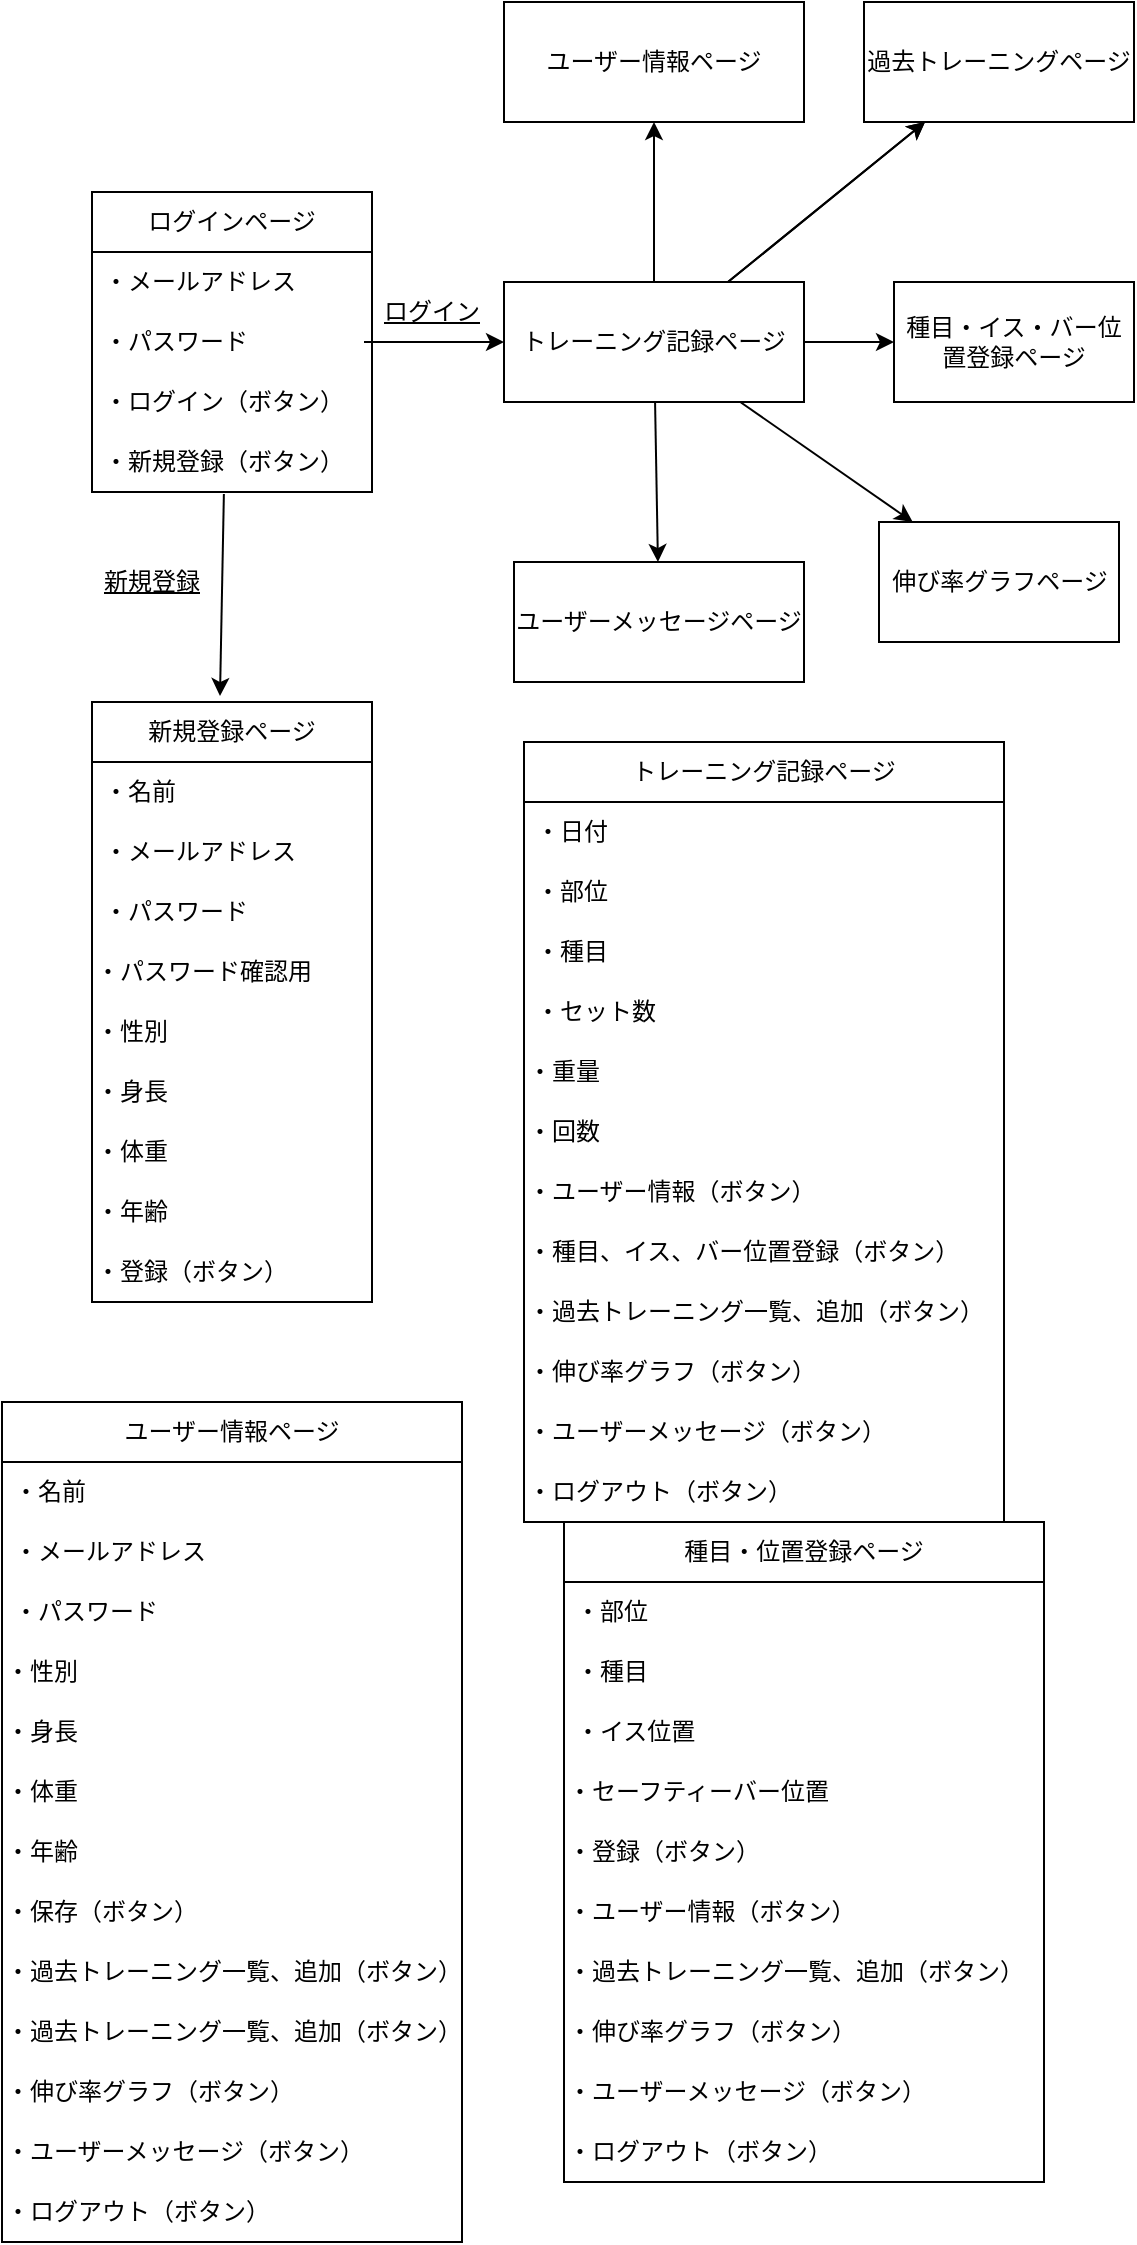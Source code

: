 <mxfile>
    <diagram id="7BoPNR5ke72Mvs2DX-Xy" name="ページ1">
        <mxGraphModel dx="616" dy="515" grid="1" gridSize="10" guides="1" tooltips="1" connect="1" arrows="1" fold="1" page="1" pageScale="1" pageWidth="827" pageHeight="1169" math="0" shadow="0">
            <root>
                <mxCell id="0"/>
                <mxCell id="1" parent="0"/>
                <mxCell id="5" value="" style="edgeStyle=none;html=1;" parent="1" target="4" edge="1">
                    <mxGeometry relative="1" as="geometry">
                        <mxPoint x="410" y="280" as="sourcePoint"/>
                    </mxGeometry>
                </mxCell>
                <mxCell id="7" value="" style="edgeStyle=none;html=1;exitX=0.471;exitY=1.033;exitDx=0;exitDy=0;exitPerimeter=0;entryX=0.45;entryY=-0.05;entryDx=0;entryDy=0;entryPerimeter=0;" parent="1" source="27" edge="1">
                    <mxGeometry relative="1" as="geometry">
                        <mxPoint x="350" y="360" as="sourcePoint"/>
                        <mxPoint x="338" y="457" as="targetPoint"/>
                        <Array as="points"/>
                    </mxGeometry>
                </mxCell>
                <mxCell id="9" value="" style="edgeStyle=none;html=1;" parent="1" source="4" target="8" edge="1">
                    <mxGeometry relative="1" as="geometry"/>
                </mxCell>
                <mxCell id="11" value="" style="edgeStyle=none;html=1;" parent="1" source="4" target="10" edge="1">
                    <mxGeometry relative="1" as="geometry"/>
                </mxCell>
                <mxCell id="15" value="" style="edgeStyle=none;html=1;" parent="1" source="4" target="14" edge="1">
                    <mxGeometry relative="1" as="geometry"/>
                </mxCell>
                <mxCell id="16" value="" style="edgeStyle=none;html=1;" parent="1" source="4" target="14" edge="1">
                    <mxGeometry relative="1" as="geometry"/>
                </mxCell>
                <mxCell id="19" value="" style="edgeStyle=none;html=1;" parent="1" source="4" target="18" edge="1">
                    <mxGeometry relative="1" as="geometry"/>
                </mxCell>
                <mxCell id="22" value="" style="edgeStyle=none;html=1;" parent="1" source="4" target="21" edge="1">
                    <mxGeometry relative="1" as="geometry"/>
                </mxCell>
                <mxCell id="4" value="トレーニング記録ページ" style="whiteSpace=wrap;html=1;" parent="1" vertex="1">
                    <mxGeometry x="480" y="250" width="150" height="60" as="geometry"/>
                </mxCell>
                <mxCell id="8" value="ユーザー情報ページ" style="whiteSpace=wrap;html=1;" parent="1" vertex="1">
                    <mxGeometry x="480" y="110" width="150" height="60" as="geometry"/>
                </mxCell>
                <mxCell id="10" value="種目・イス・バー位置登録ページ" style="whiteSpace=wrap;html=1;" parent="1" vertex="1">
                    <mxGeometry x="675" y="250" width="120" height="60" as="geometry"/>
                </mxCell>
                <mxCell id="14" value="過去トレーニングページ" style="whiteSpace=wrap;html=1;" parent="1" vertex="1">
                    <mxGeometry x="660" y="110" width="135" height="60" as="geometry"/>
                </mxCell>
                <mxCell id="18" value="伸び率グラフページ" style="whiteSpace=wrap;html=1;" parent="1" vertex="1">
                    <mxGeometry x="667.5" y="370" width="120" height="60" as="geometry"/>
                </mxCell>
                <mxCell id="21" value="ユーザーメッセージページ" style="whiteSpace=wrap;html=1;" parent="1" vertex="1">
                    <mxGeometry x="485" y="390" width="145" height="60" as="geometry"/>
                </mxCell>
                <mxCell id="23" value="ログインページ" style="swimlane;fontStyle=0;childLayout=stackLayout;horizontal=1;startSize=30;horizontalStack=0;resizeParent=1;resizeParentMax=0;resizeLast=0;collapsible=1;marginBottom=0;whiteSpace=wrap;html=1;swimlaneLine=1;" parent="1" vertex="1">
                    <mxGeometry x="274" y="205" width="140" height="150" as="geometry">
                        <mxRectangle x="290" y="100" width="120" height="30" as="alternateBounds"/>
                    </mxGeometry>
                </mxCell>
                <mxCell id="24" value="・メールアドレス" style="text;strokeColor=none;fillColor=none;align=left;verticalAlign=middle;spacingLeft=4;spacingRight=4;overflow=hidden;points=[[0,0.5],[1,0.5]];portConstraint=eastwest;rotatable=0;whiteSpace=wrap;html=1;" parent="23" vertex="1">
                    <mxGeometry y="30" width="140" height="30" as="geometry"/>
                </mxCell>
                <mxCell id="25" value="・パスワード" style="text;strokeColor=none;fillColor=none;align=left;verticalAlign=middle;spacingLeft=4;spacingRight=4;overflow=hidden;points=[[0,0.5],[1,0.5]];portConstraint=eastwest;rotatable=0;whiteSpace=wrap;html=1;" parent="23" vertex="1">
                    <mxGeometry y="60" width="140" height="30" as="geometry"/>
                </mxCell>
                <mxCell id="26" value="・ログイン（ボタン）" style="text;strokeColor=none;fillColor=none;align=left;verticalAlign=middle;spacingLeft=4;spacingRight=4;overflow=hidden;points=[[0,0.5],[1,0.5]];portConstraint=eastwest;rotatable=0;whiteSpace=wrap;html=1;" parent="23" vertex="1">
                    <mxGeometry y="90" width="140" height="30" as="geometry"/>
                </mxCell>
                <mxCell id="27" value="・新規登録（ボタン）" style="text;strokeColor=none;fillColor=none;align=left;verticalAlign=middle;spacingLeft=4;spacingRight=4;overflow=hidden;points=[[0,0.5],[1,0.5]];portConstraint=eastwest;rotatable=0;whiteSpace=wrap;html=1;" parent="23" vertex="1">
                    <mxGeometry y="120" width="140" height="30" as="geometry"/>
                </mxCell>
                <mxCell id="29" value="新規登録" style="text;strokeColor=none;fillColor=none;align=left;verticalAlign=middle;spacingLeft=4;spacingRight=4;overflow=hidden;points=[[0,0.5],[1,0.5]];portConstraint=eastwest;rotatable=0;whiteSpace=wrap;html=1;fontStyle=4;fontSize=12;" vertex="1" parent="1">
                    <mxGeometry x="274" y="385" width="80" height="30" as="geometry"/>
                </mxCell>
                <mxCell id="30" value="新規登録ページ" style="swimlane;fontStyle=0;childLayout=stackLayout;horizontal=1;startSize=30;horizontalStack=0;resizeParent=1;resizeParentMax=0;resizeLast=0;collapsible=1;marginBottom=0;whiteSpace=wrap;html=1;fontSize=12;fillColor=#FFFFFF;" vertex="1" parent="1">
                    <mxGeometry x="274" y="460" width="140" height="300" as="geometry"/>
                </mxCell>
                <mxCell id="31" value="・名前" style="text;strokeColor=none;fillColor=none;align=left;verticalAlign=middle;spacingLeft=4;spacingRight=4;overflow=hidden;points=[[0,0.5],[1,0.5]];portConstraint=eastwest;rotatable=0;whiteSpace=wrap;html=1;fontSize=12;" vertex="1" parent="30">
                    <mxGeometry y="30" width="140" height="30" as="geometry"/>
                </mxCell>
                <mxCell id="32" value="・メールアドレス" style="text;strokeColor=none;fillColor=none;align=left;verticalAlign=middle;spacingLeft=4;spacingRight=4;overflow=hidden;points=[[0,0.5],[1,0.5]];portConstraint=eastwest;rotatable=0;whiteSpace=wrap;html=1;fontSize=12;" vertex="1" parent="30">
                    <mxGeometry y="60" width="140" height="30" as="geometry"/>
                </mxCell>
                <mxCell id="33" value="・パスワード" style="text;strokeColor=none;fillColor=none;align=left;verticalAlign=middle;spacingLeft=4;spacingRight=4;overflow=hidden;points=[[0,0.5],[1,0.5]];portConstraint=eastwest;rotatable=0;whiteSpace=wrap;html=1;fontSize=12;" vertex="1" parent="30">
                    <mxGeometry y="90" width="140" height="30" as="geometry"/>
                </mxCell>
                <mxCell id="35" value="・パスワード確認用" style="text;strokeColor=none;align=left;fillColor=none;html=1;verticalAlign=middle;whiteSpace=wrap;rounded=0;fontSize=12;" vertex="1" parent="30">
                    <mxGeometry y="120" width="140" height="30" as="geometry"/>
                </mxCell>
                <mxCell id="36" value="・性別" style="text;strokeColor=none;align=left;fillColor=none;html=1;verticalAlign=middle;whiteSpace=wrap;rounded=0;fontSize=12;" vertex="1" parent="30">
                    <mxGeometry y="150" width="140" height="30" as="geometry"/>
                </mxCell>
                <mxCell id="38" value="・身長" style="text;strokeColor=none;align=left;fillColor=none;html=1;verticalAlign=middle;whiteSpace=wrap;rounded=0;fontSize=12;" vertex="1" parent="30">
                    <mxGeometry y="180" width="140" height="30" as="geometry"/>
                </mxCell>
                <mxCell id="39" value="・体重" style="text;strokeColor=none;align=left;fillColor=none;html=1;verticalAlign=middle;whiteSpace=wrap;rounded=0;fontSize=12;" vertex="1" parent="30">
                    <mxGeometry y="210" width="140" height="30" as="geometry"/>
                </mxCell>
                <mxCell id="37" value="・年齢" style="text;strokeColor=none;align=left;fillColor=none;html=1;verticalAlign=middle;whiteSpace=wrap;rounded=0;fontSize=12;" vertex="1" parent="30">
                    <mxGeometry y="240" width="140" height="30" as="geometry"/>
                </mxCell>
                <mxCell id="40" value="・登録（ボタン）" style="text;strokeColor=none;align=left;fillColor=none;html=1;verticalAlign=middle;whiteSpace=wrap;rounded=0;fontSize=12;" vertex="1" parent="30">
                    <mxGeometry y="270" width="140" height="30" as="geometry"/>
                </mxCell>
                <mxCell id="41" value="ログイン" style="text;strokeColor=none;fillColor=none;align=left;verticalAlign=middle;spacingLeft=4;spacingRight=4;overflow=hidden;points=[[0,0.5],[1,0.5]];portConstraint=eastwest;rotatable=0;whiteSpace=wrap;html=1;fontStyle=4;fontSize=12;" vertex="1" parent="1">
                    <mxGeometry x="414" y="250" width="80" height="30" as="geometry"/>
                </mxCell>
                <mxCell id="42" value="トレーニング記録ページ" style="swimlane;fontStyle=0;childLayout=stackLayout;horizontal=1;startSize=30;horizontalStack=0;resizeParent=1;resizeParentMax=0;resizeLast=0;collapsible=1;marginBottom=0;whiteSpace=wrap;html=1;fontSize=12;" vertex="1" parent="1">
                    <mxGeometry x="490" y="480" width="240" height="390" as="geometry"/>
                </mxCell>
                <mxCell id="84" value="・日付" style="text;strokeColor=none;fillColor=none;align=left;verticalAlign=middle;spacingLeft=4;spacingRight=4;overflow=hidden;points=[[0,0.5],[1,0.5]];portConstraint=eastwest;rotatable=0;whiteSpace=wrap;html=1;fontSize=12;" vertex="1" parent="42">
                    <mxGeometry y="30" width="240" height="30" as="geometry"/>
                </mxCell>
                <mxCell id="43" value="・部位" style="text;strokeColor=none;fillColor=none;align=left;verticalAlign=middle;spacingLeft=4;spacingRight=4;overflow=hidden;points=[[0,0.5],[1,0.5]];portConstraint=eastwest;rotatable=0;whiteSpace=wrap;html=1;fontSize=12;" vertex="1" parent="42">
                    <mxGeometry y="60" width="240" height="30" as="geometry"/>
                </mxCell>
                <mxCell id="44" value="・種目" style="text;strokeColor=none;fillColor=none;align=left;verticalAlign=middle;spacingLeft=4;spacingRight=4;overflow=hidden;points=[[0,0.5],[1,0.5]];portConstraint=eastwest;rotatable=0;whiteSpace=wrap;html=1;fontSize=12;" vertex="1" parent="42">
                    <mxGeometry y="90" width="240" height="30" as="geometry"/>
                </mxCell>
                <mxCell id="45" value="・セット数" style="text;strokeColor=none;fillColor=none;align=left;verticalAlign=middle;spacingLeft=4;spacingRight=4;overflow=hidden;points=[[0,0.5],[1,0.5]];portConstraint=eastwest;rotatable=0;whiteSpace=wrap;html=1;fontSize=12;" vertex="1" parent="42">
                    <mxGeometry y="120" width="240" height="30" as="geometry"/>
                </mxCell>
                <mxCell id="46" value="・重量" style="text;strokeColor=none;align=left;fillColor=none;html=1;verticalAlign=middle;whiteSpace=wrap;rounded=0;fontSize=12;" vertex="1" parent="42">
                    <mxGeometry y="150" width="240" height="30" as="geometry"/>
                </mxCell>
                <mxCell id="47" value="・回数" style="text;strokeColor=none;align=left;fillColor=none;html=1;verticalAlign=middle;whiteSpace=wrap;rounded=0;fontSize=12;" vertex="1" parent="42">
                    <mxGeometry y="180" width="240" height="30" as="geometry"/>
                </mxCell>
                <mxCell id="48" value="&lt;br&gt;・ユーザー情報（ボタン）&lt;br&gt;&lt;span style=&quot;color: rgba(0, 0, 0, 0); font-family: monospace; font-size: 0px;&quot;&gt;%3CmxGraphModel%3E%3Croot%3E%3CmxCell%20id%3D%220%22%2F%3E%3CmxCell%20id%3D%221%22%20parent%3D%220%22%2F%3E%3CmxCell%20id%3D%222%22%20value%3D%22%E6%96%B0%E8%A6%8F%E7%99%BB%E9%8C%B2%E3%83%9A%E3%83%BC%E3%82%B8%22%20style%3D%22swimlane%3BfontStyle%3D0%3BchildLayout%3DstackLayout%3Bhorizontal%3D1%3BstartSize%3D30%3BhorizontalStack%3D0%3BresizeParent%3D1%3BresizeParentMax%3D0%3BresizeLast%3D0%3Bcollapsible%3D1%3BmarginBottom%3D0%3BwhiteSpace%3Dwrap%3Bhtml%3D1%3BfontSize%3D12%3B%22%20vertex%3D%221%22%20parent%3D%221%22%3E%3CmxGeometry%20x%3D%22274%22%20y%3D%22460%22%20width%3D%22140%22%20height%3D%22300%22%20as%3D%22geometry%22%2F%3E%3C%2FmxCell%3E%3CmxCell%20id%3D%223%22%20value%3D%22%E3%83%BB%E5%90%8D%E5%89%8D%22%20style%3D%22text%3BstrokeColor%3Dnone%3BfillColor%3Dnone%3Balign%3Dleft%3BverticalAlign%3Dmiddle%3BspacingLeft%3D4%3BspacingRight%3D4%3Boverflow%3Dhidden%3Bpoints%3D%5B%5B0%2C0.5%5D%2C%5B1%2C0.5%5D%5D%3BportConstraint%3Deastwest%3Brotatable%3D0%3BwhiteSpace%3Dwrap%3Bhtml%3D1%3BfontSize%3D12%3B%22%20vertex%3D%221%22%20parent%3D%222%22%3E%3CmxGeometry%20y%3D%2230%22%20width%3D%22140%22%20height%3D%2230%22%20as%3D%22geometry%22%2F%3E%3C%2FmxCell%3E%3CmxCell%20id%3D%224%22%20value%3D%22%E3%83%BB%E3%83%A1%E3%83%BC%E3%83%AB%E3%82%A2%E3%83%89%E3%83%AC%E3%82%B9%22%20style%3D%22text%3BstrokeColor%3Dnone%3BfillColor%3Dnone%3Balign%3Dleft%3BverticalAlign%3Dmiddle%3BspacingLeft%3D4%3BspacingRight%3D4%3Boverflow%3Dhidden%3Bpoints%3D%5B%5B0%2C0.5%5D%2C%5B1%2C0.5%5D%5D%3BportConstraint%3Deastwest%3Brotatable%3D0%3BwhiteSpace%3Dwrap%3Bhtml%3D1%3BfontSize%3D12%3B%22%20vertex%3D%221%22%20parent%3D%222%22%3E%3CmxGeometry%20y%3D%2260%22%20width%3D%22140%22%20height%3D%2230%22%20as%3D%22geometry%22%2F%3E%3C%2FmxCell%3E%3CmxCell%20id%3D%225%22%20value%3D%22%E3%83%BB%E3%83%91%E3%82%B9%E3%83%AF%E3%83%BC%E3%83%89%22%20style%3D%22text%3BstrokeColor%3Dnone%3BfillColor%3Dnone%3Balign%3Dleft%3BverticalAlign%3Dmiddle%3BspacingLeft%3D4%3BspacingRight%3D4%3Boverflow%3Dhidden%3Bpoints%3D%5B%5B0%2C0.5%5D%2C%5B1%2C0.5%5D%5D%3BportConstraint%3Deastwest%3Brotatable%3D0%3BwhiteSpace%3Dwrap%3Bhtml%3D1%3BfontSize%3D12%3B%22%20vertex%3D%221%22%20parent%3D%222%22%3E%3CmxGeometry%20y%3D%2290%22%20width%3D%22140%22%20height%3D%2230%22%20as%3D%22geometry%22%2F%3E%3C%2FmxCell%3E%3CmxCell%20id%3D%226%22%20value%3D%22%E3%83%BB%E3%83%91%E3%82%B9%E3%83%AF%E3%83%BC%E3%83%89%E7%A2%BA%E8%AA%8D%E7%94%A8%22%20style%3D%22text%3BstrokeColor%3Dnone%3Balign%3Dleft%3BfillColor%3Dnone%3Bhtml%3D1%3BverticalAlign%3Dmiddle%3BwhiteSpace%3Dwrap%3Brounded%3D0%3BfontSize%3D12%3B%22%20vertex%3D%221%22%20parent%3D%222%22%3E%3CmxGeometry%20y%3D%22120%22%20width%3D%22140%22%20height%3D%2230%22%20as%3D%22geometry%22%2F%3E%3C%2FmxCell%3E%3CmxCell%20id%3D%227%22%20value%3D%22%E3%83%BB%E6%80%A7%E5%88%A5%22%20style%3D%22text%3BstrokeColor%3Dnone%3Balign%3Dleft%3BfillColor%3Dnone%3Bhtml%3D1%3BverticalAlign%3Dmiddle%3BwhiteSpace%3Dwrap%3Brounded%3D0%3BfontSize%3D12%3B%22%20vertex%3D%221%22%20parent%3D%222%22%3E%3CmxGeometry%20y%3D%22150%22%20width%3D%22140%22%20height%3D%2230%22%20as%3D%22geometry%22%2F%3E%3C%2FmxCell%3E%3CmxCell%20id%3D%228%22%20value%3D%22%E3%83%BB%E8%BA%AB%E9%95%B7%22%20style%3D%22text%3BstrokeColor%3Dnone%3Balign%3Dleft%3BfillColor%3Dnone%3Bhtml%3D1%3BverticalAlign%3Dmiddle%3BwhiteSpace%3Dwrap%3Brounded%3D0%3BfontSize%3D12%3B%22%20vertex%3D%221%22%20parent%3D%222%22%3E%3CmxGeometry%20y%3D%22180%22%20width%3D%22140%22%20height%3D%2230%22%20as%3D%22geometry%22%2F%3E%3C%2FmxCell%3E%3CmxCell%20id%3D%229%22%20value%3D%22%E3%83%BB%E4%BD%93%E9%87%8D%22%20style%3D%22text%3BstrokeColor%3Dnone%3Balign%3Dleft%3BfillColor%3Dnone%3Bhtml%3D1%3BverticalAlign%3Dmiddle%3BwhiteSpace%3Dwrap%3Brounded%3D0%3BfontSize%3D12%3B%22%20vertex%3D%221%22%20parent%3D%222%22%3E%3CmxGeometry%20y%3D%22210%22%20width%3D%22140%22%20height%3D%2230%22%20as%3D%22geometry%22%2F%3E%3C%2FmxCell%3E%3CmxCell%20id%3D%2210%22%20value%3D%22%E3%83%BB%E5%B9%B4%E9%BD%A2%22%20style%3D%22text%3BstrokeColor%3Dnone%3Balign%3Dleft%3BfillColor%3Dnone%3Bhtml%3D1%3BverticalAlign%3Dmiddle%3BwhiteSpace%3Dwrap%3Brounded%3D0%3BfontSize%3D12%3B%22%20vertex%3D%221%22%20parent%3D%222%22%3E%3CmxGeometry%20y%3D%22240%22%20width%3D%22140%22%20height%3D%2230%22%20as%3D%22geometry%22%2F%3E%3C%2FmxCell%3E%3CmxCell%20id%3D%2211%22%20value%3D%22%E3%83%BB%E7%99%BB%E9%8C%B2%EF%BC%88%E3%83%9C%E3%82%BF%E3%83%B3%EF%BC%89%22%20style%3D%22text%3BstrokeColor%3Dnone%3Balign%3Dleft%3BfillColor%3Dnone%3Bhtml%3D1%3BverticalAlign%3Dmiddle%3BwhiteSpace%3Dwrap%3Brounded%3D0%3BfontSize%3D12%3B%22%20vertex%3D%221%22%20parent%3D%222%22%3E%3CmxGeometry%20y%3D%22270%22%20width%3D%22140%22%20height%3D%2230%22%20as%3D%22geometry%22%2F%3E%3C%2FmxCell%3E%3C%2Froot%3E%3C%2FmxGraphModel%3E&lt;/span&gt;" style="text;strokeColor=none;align=left;fillColor=none;html=1;verticalAlign=middle;whiteSpace=wrap;rounded=0;fontSize=12;" vertex="1" parent="42">
                    <mxGeometry y="210" width="240" height="30" as="geometry"/>
                </mxCell>
                <mxCell id="49" value="・種目、イス、バー位置登録（ボタン）" style="text;strokeColor=none;align=left;fillColor=none;html=1;verticalAlign=middle;whiteSpace=wrap;rounded=0;fontSize=12;" vertex="1" parent="42">
                    <mxGeometry y="240" width="240" height="30" as="geometry"/>
                </mxCell>
                <mxCell id="50" value="・過去トレーニング一覧、追加（ボタン）" style="text;strokeColor=none;align=left;fillColor=none;html=1;verticalAlign=middle;whiteSpace=wrap;rounded=0;fontSize=12;" vertex="1" parent="42">
                    <mxGeometry y="270" width="240" height="30" as="geometry"/>
                </mxCell>
                <mxCell id="51" value="・伸び率グラフ（ボタン）" style="text;strokeColor=none;align=left;fillColor=none;html=1;verticalAlign=middle;whiteSpace=wrap;rounded=0;fontSize=12;" vertex="1" parent="42">
                    <mxGeometry y="300" width="240" height="30" as="geometry"/>
                </mxCell>
                <mxCell id="53" value="・ユーザーメッセージ（ボタン）" style="text;strokeColor=none;align=left;fillColor=none;html=1;verticalAlign=middle;whiteSpace=wrap;rounded=0;fontSize=12;" vertex="1" parent="42">
                    <mxGeometry y="330" width="240" height="30" as="geometry"/>
                </mxCell>
                <mxCell id="52" value="・ログアウト（ボタン）" style="text;strokeColor=none;align=left;fillColor=none;html=1;verticalAlign=middle;whiteSpace=wrap;rounded=0;fontSize=12;" vertex="1" parent="42">
                    <mxGeometry y="360" width="240" height="30" as="geometry"/>
                </mxCell>
                <mxCell id="55" value="ユーザー情報ページ" style="swimlane;fontStyle=0;childLayout=stackLayout;horizontal=1;startSize=30;horizontalStack=0;resizeParent=1;resizeParentMax=0;resizeLast=0;collapsible=1;marginBottom=0;whiteSpace=wrap;html=1;fontSize=12;fillColor=#FFFFFF;" vertex="1" parent="1">
                    <mxGeometry x="229" y="810" width="230" height="420" as="geometry"/>
                </mxCell>
                <mxCell id="56" value="・名前" style="text;strokeColor=none;fillColor=none;align=left;verticalAlign=middle;spacingLeft=4;spacingRight=4;overflow=hidden;points=[[0,0.5],[1,0.5]];portConstraint=eastwest;rotatable=0;whiteSpace=wrap;html=1;fontSize=12;" vertex="1" parent="55">
                    <mxGeometry y="30" width="230" height="30" as="geometry"/>
                </mxCell>
                <mxCell id="57" value="・メールアドレス" style="text;strokeColor=none;fillColor=none;align=left;verticalAlign=middle;spacingLeft=4;spacingRight=4;overflow=hidden;points=[[0,0.5],[1,0.5]];portConstraint=eastwest;rotatable=0;whiteSpace=wrap;html=1;fontSize=12;" vertex="1" parent="55">
                    <mxGeometry y="60" width="230" height="30" as="geometry"/>
                </mxCell>
                <mxCell id="58" value="・パスワード" style="text;strokeColor=none;fillColor=none;align=left;verticalAlign=middle;spacingLeft=4;spacingRight=4;overflow=hidden;points=[[0,0.5],[1,0.5]];portConstraint=eastwest;rotatable=0;whiteSpace=wrap;html=1;fontSize=12;" vertex="1" parent="55">
                    <mxGeometry y="90" width="230" height="30" as="geometry"/>
                </mxCell>
                <mxCell id="60" value="・性別" style="text;strokeColor=none;align=left;fillColor=none;html=1;verticalAlign=middle;whiteSpace=wrap;rounded=0;fontSize=12;" vertex="1" parent="55">
                    <mxGeometry y="120" width="230" height="30" as="geometry"/>
                </mxCell>
                <mxCell id="61" value="・身長" style="text;strokeColor=none;align=left;fillColor=none;html=1;verticalAlign=middle;whiteSpace=wrap;rounded=0;fontSize=12;" vertex="1" parent="55">
                    <mxGeometry y="150" width="230" height="30" as="geometry"/>
                </mxCell>
                <mxCell id="62" value="・体重" style="text;strokeColor=none;align=left;fillColor=none;html=1;verticalAlign=middle;whiteSpace=wrap;rounded=0;fontSize=12;" vertex="1" parent="55">
                    <mxGeometry y="180" width="230" height="30" as="geometry"/>
                </mxCell>
                <mxCell id="63" value="・年齢" style="text;strokeColor=none;align=left;fillColor=none;html=1;verticalAlign=middle;whiteSpace=wrap;rounded=0;fontSize=12;" vertex="1" parent="55">
                    <mxGeometry y="210" width="230" height="30" as="geometry"/>
                </mxCell>
                <mxCell id="64" value="・保存（ボタン）" style="text;strokeColor=none;align=left;fillColor=none;html=1;verticalAlign=middle;whiteSpace=wrap;rounded=0;fontSize=12;" vertex="1" parent="55">
                    <mxGeometry y="240" width="230" height="30" as="geometry"/>
                </mxCell>
                <mxCell id="66" value="・過去トレーニング一覧、追加（ボタン）" style="text;strokeColor=none;align=left;fillColor=none;html=1;verticalAlign=middle;whiteSpace=wrap;rounded=0;fontSize=12;" vertex="1" parent="55">
                    <mxGeometry y="270" width="230" height="30" as="geometry"/>
                </mxCell>
                <mxCell id="67" value="・過去トレーニング一覧、追加（ボタン）" style="text;strokeColor=none;align=left;fillColor=none;html=1;verticalAlign=middle;whiteSpace=wrap;rounded=0;fontSize=12;" vertex="1" parent="55">
                    <mxGeometry y="300" width="230" height="30" as="geometry"/>
                </mxCell>
                <mxCell id="68" value="・伸び率グラフ（ボタン）" style="text;strokeColor=none;align=left;fillColor=none;html=1;verticalAlign=middle;whiteSpace=wrap;rounded=0;fontSize=12;" vertex="1" parent="55">
                    <mxGeometry y="330" width="230" height="30" as="geometry"/>
                </mxCell>
                <mxCell id="69" value="・ユーザーメッセージ（ボタン）" style="text;strokeColor=none;align=left;fillColor=none;html=1;verticalAlign=middle;whiteSpace=wrap;rounded=0;fontSize=12;" vertex="1" parent="55">
                    <mxGeometry y="360" width="230" height="30" as="geometry"/>
                </mxCell>
                <mxCell id="70" value="・ログアウト（ボタン）" style="text;strokeColor=none;align=left;fillColor=none;html=1;verticalAlign=middle;whiteSpace=wrap;rounded=0;fontSize=12;" vertex="1" parent="55">
                    <mxGeometry y="390" width="230" height="30" as="geometry"/>
                </mxCell>
                <mxCell id="72" value="種目・位置登録ページ" style="swimlane;fontStyle=0;childLayout=stackLayout;horizontal=1;startSize=30;horizontalStack=0;resizeParent=1;resizeParentMax=0;resizeLast=0;collapsible=1;marginBottom=0;whiteSpace=wrap;html=1;fontSize=12;" vertex="1" parent="1">
                    <mxGeometry x="510" y="870" width="240" height="330" as="geometry"/>
                </mxCell>
                <mxCell id="73" value="・部位" style="text;strokeColor=none;fillColor=none;align=left;verticalAlign=middle;spacingLeft=4;spacingRight=4;overflow=hidden;points=[[0,0.5],[1,0.5]];portConstraint=eastwest;rotatable=0;whiteSpace=wrap;html=1;fontSize=12;" vertex="1" parent="72">
                    <mxGeometry y="30" width="240" height="30" as="geometry"/>
                </mxCell>
                <mxCell id="74" value="・種目" style="text;strokeColor=none;fillColor=none;align=left;verticalAlign=middle;spacingLeft=4;spacingRight=4;overflow=hidden;points=[[0,0.5],[1,0.5]];portConstraint=eastwest;rotatable=0;whiteSpace=wrap;html=1;fontSize=12;" vertex="1" parent="72">
                    <mxGeometry y="60" width="240" height="30" as="geometry"/>
                </mxCell>
                <mxCell id="75" value="・イス位置" style="text;strokeColor=none;fillColor=none;align=left;verticalAlign=middle;spacingLeft=4;spacingRight=4;overflow=hidden;points=[[0,0.5],[1,0.5]];portConstraint=eastwest;rotatable=0;whiteSpace=wrap;html=1;fontSize=12;" vertex="1" parent="72">
                    <mxGeometry y="90" width="240" height="30" as="geometry"/>
                </mxCell>
                <mxCell id="76" value="・セーフティーバー位置" style="text;strokeColor=none;align=left;fillColor=none;html=1;verticalAlign=middle;whiteSpace=wrap;rounded=0;fontSize=12;" vertex="1" parent="72">
                    <mxGeometry y="120" width="240" height="30" as="geometry"/>
                </mxCell>
                <mxCell id="79" value="・登録（ボタン）" style="text;strokeColor=none;align=left;fillColor=none;html=1;verticalAlign=middle;whiteSpace=wrap;rounded=0;fontSize=12;" vertex="1" parent="72">
                    <mxGeometry y="150" width="240" height="30" as="geometry"/>
                </mxCell>
                <mxCell id="78" value="&lt;br&gt;・ユーザー情報（ボタン）&lt;br&gt;&lt;span style=&quot;color: rgba(0, 0, 0, 0); font-family: monospace; font-size: 0px;&quot;&gt;%3CmxGraphModel%3E%3Croot%3E%3CmxCell%20id%3D%220%22%2F%3E%3CmxCell%20id%3D%221%22%20parent%3D%220%22%2F%3E%3CmxCell%20id%3D%222%22%20value%3D%22%E6%96%B0%E8%A6%8F%E7%99%BB%E9%8C%B2%E3%83%9A%E3%83%BC%E3%82%B8%22%20style%3D%22swimlane%3BfontStyle%3D0%3BchildLayout%3DstackLayout%3Bhorizontal%3D1%3BstartSize%3D30%3BhorizontalStack%3D0%3BresizeParent%3D1%3BresizeParentMax%3D0%3BresizeLast%3D0%3Bcollapsible%3D1%3BmarginBottom%3D0%3BwhiteSpace%3Dwrap%3Bhtml%3D1%3BfontSize%3D12%3B%22%20vertex%3D%221%22%20parent%3D%221%22%3E%3CmxGeometry%20x%3D%22274%22%20y%3D%22460%22%20width%3D%22140%22%20height%3D%22300%22%20as%3D%22geometry%22%2F%3E%3C%2FmxCell%3E%3CmxCell%20id%3D%223%22%20value%3D%22%E3%83%BB%E5%90%8D%E5%89%8D%22%20style%3D%22text%3BstrokeColor%3Dnone%3BfillColor%3Dnone%3Balign%3Dleft%3BverticalAlign%3Dmiddle%3BspacingLeft%3D4%3BspacingRight%3D4%3Boverflow%3Dhidden%3Bpoints%3D%5B%5B0%2C0.5%5D%2C%5B1%2C0.5%5D%5D%3BportConstraint%3Deastwest%3Brotatable%3D0%3BwhiteSpace%3Dwrap%3Bhtml%3D1%3BfontSize%3D12%3B%22%20vertex%3D%221%22%20parent%3D%222%22%3E%3CmxGeometry%20y%3D%2230%22%20width%3D%22140%22%20height%3D%2230%22%20as%3D%22geometry%22%2F%3E%3C%2FmxCell%3E%3CmxCell%20id%3D%224%22%20value%3D%22%E3%83%BB%E3%83%A1%E3%83%BC%E3%83%AB%E3%82%A2%E3%83%89%E3%83%AC%E3%82%B9%22%20style%3D%22text%3BstrokeColor%3Dnone%3BfillColor%3Dnone%3Balign%3Dleft%3BverticalAlign%3Dmiddle%3BspacingLeft%3D4%3BspacingRight%3D4%3Boverflow%3Dhidden%3Bpoints%3D%5B%5B0%2C0.5%5D%2C%5B1%2C0.5%5D%5D%3BportConstraint%3Deastwest%3Brotatable%3D0%3BwhiteSpace%3Dwrap%3Bhtml%3D1%3BfontSize%3D12%3B%22%20vertex%3D%221%22%20parent%3D%222%22%3E%3CmxGeometry%20y%3D%2260%22%20width%3D%22140%22%20height%3D%2230%22%20as%3D%22geometry%22%2F%3E%3C%2FmxCell%3E%3CmxCell%20id%3D%225%22%20value%3D%22%E3%83%BB%E3%83%91%E3%82%B9%E3%83%AF%E3%83%BC%E3%83%89%22%20style%3D%22text%3BstrokeColor%3Dnone%3BfillColor%3Dnone%3Balign%3Dleft%3BverticalAlign%3Dmiddle%3BspacingLeft%3D4%3BspacingRight%3D4%3Boverflow%3Dhidden%3Bpoints%3D%5B%5B0%2C0.5%5D%2C%5B1%2C0.5%5D%5D%3BportConstraint%3Deastwest%3Brotatable%3D0%3BwhiteSpace%3Dwrap%3Bhtml%3D1%3BfontSize%3D12%3B%22%20vertex%3D%221%22%20parent%3D%222%22%3E%3CmxGeometry%20y%3D%2290%22%20width%3D%22140%22%20height%3D%2230%22%20as%3D%22geometry%22%2F%3E%3C%2FmxCell%3E%3CmxCell%20id%3D%226%22%20value%3D%22%E3%83%BB%E3%83%91%E3%82%B9%E3%83%AF%E3%83%BC%E3%83%89%E7%A2%BA%E8%AA%8D%E7%94%A8%22%20style%3D%22text%3BstrokeColor%3Dnone%3Balign%3Dleft%3BfillColor%3Dnone%3Bhtml%3D1%3BverticalAlign%3Dmiddle%3BwhiteSpace%3Dwrap%3Brounded%3D0%3BfontSize%3D12%3B%22%20vertex%3D%221%22%20parent%3D%222%22%3E%3CmxGeometry%20y%3D%22120%22%20width%3D%22140%22%20height%3D%2230%22%20as%3D%22geometry%22%2F%3E%3C%2FmxCell%3E%3CmxCell%20id%3D%227%22%20value%3D%22%E3%83%BB%E6%80%A7%E5%88%A5%22%20style%3D%22text%3BstrokeColor%3Dnone%3Balign%3Dleft%3BfillColor%3Dnone%3Bhtml%3D1%3BverticalAlign%3Dmiddle%3BwhiteSpace%3Dwrap%3Brounded%3D0%3BfontSize%3D12%3B%22%20vertex%3D%221%22%20parent%3D%222%22%3E%3CmxGeometry%20y%3D%22150%22%20width%3D%22140%22%20height%3D%2230%22%20as%3D%22geometry%22%2F%3E%3C%2FmxCell%3E%3CmxCell%20id%3D%228%22%20value%3D%22%E3%83%BB%E8%BA%AB%E9%95%B7%22%20style%3D%22text%3BstrokeColor%3Dnone%3Balign%3Dleft%3BfillColor%3Dnone%3Bhtml%3D1%3BverticalAlign%3Dmiddle%3BwhiteSpace%3Dwrap%3Brounded%3D0%3BfontSize%3D12%3B%22%20vertex%3D%221%22%20parent%3D%222%22%3E%3CmxGeometry%20y%3D%22180%22%20width%3D%22140%22%20height%3D%2230%22%20as%3D%22geometry%22%2F%3E%3C%2FmxCell%3E%3CmxCell%20id%3D%229%22%20value%3D%22%E3%83%BB%E4%BD%93%E9%87%8D%22%20style%3D%22text%3BstrokeColor%3Dnone%3Balign%3Dleft%3BfillColor%3Dnone%3Bhtml%3D1%3BverticalAlign%3Dmiddle%3BwhiteSpace%3Dwrap%3Brounded%3D0%3BfontSize%3D12%3B%22%20vertex%3D%221%22%20parent%3D%222%22%3E%3CmxGeometry%20y%3D%22210%22%20width%3D%22140%22%20height%3D%2230%22%20as%3D%22geometry%22%2F%3E%3C%2FmxCell%3E%3CmxCell%20id%3D%2210%22%20value%3D%22%E3%83%BB%E5%B9%B4%E9%BD%A2%22%20style%3D%22text%3BstrokeColor%3Dnone%3Balign%3Dleft%3BfillColor%3Dnone%3Bhtml%3D1%3BverticalAlign%3Dmiddle%3BwhiteSpace%3Dwrap%3Brounded%3D0%3BfontSize%3D12%3B%22%20vertex%3D%221%22%20parent%3D%222%22%3E%3CmxGeometry%20y%3D%22240%22%20width%3D%22140%22%20height%3D%2230%22%20as%3D%22geometry%22%2F%3E%3C%2FmxCell%3E%3CmxCell%20id%3D%2211%22%20value%3D%22%E3%83%BB%E7%99%BB%E9%8C%B2%EF%BC%88%E3%83%9C%E3%82%BF%E3%83%B3%EF%BC%89%22%20style%3D%22text%3BstrokeColor%3Dnone%3Balign%3Dleft%3BfillColor%3Dnone%3Bhtml%3D1%3BverticalAlign%3Dmiddle%3BwhiteSpace%3Dwrap%3Brounded%3D0%3BfontSize%3D12%3B%22%20vertex%3D%221%22%20parent%3D%222%22%3E%3CmxGeometry%20y%3D%22270%22%20width%3D%22140%22%20height%3D%2230%22%20as%3D%22geometry%22%2F%3E%3C%2FmxCell%3E%3C%2Froot%3E%3C%2FmxGraphModel%3E&lt;/span&gt;" style="text;strokeColor=none;align=left;fillColor=none;html=1;verticalAlign=middle;whiteSpace=wrap;rounded=0;fontSize=12;" vertex="1" parent="72">
                    <mxGeometry y="180" width="240" height="30" as="geometry"/>
                </mxCell>
                <mxCell id="80" value="・過去トレーニング一覧、追加（ボタン）" style="text;strokeColor=none;align=left;fillColor=none;html=1;verticalAlign=middle;whiteSpace=wrap;rounded=0;fontSize=12;" vertex="1" parent="72">
                    <mxGeometry y="210" width="240" height="30" as="geometry"/>
                </mxCell>
                <mxCell id="81" value="・伸び率グラフ（ボタン）" style="text;strokeColor=none;align=left;fillColor=none;html=1;verticalAlign=middle;whiteSpace=wrap;rounded=0;fontSize=12;" vertex="1" parent="72">
                    <mxGeometry y="240" width="240" height="30" as="geometry"/>
                </mxCell>
                <mxCell id="82" value="・ユーザーメッセージ（ボタン）" style="text;strokeColor=none;align=left;fillColor=none;html=1;verticalAlign=middle;whiteSpace=wrap;rounded=0;fontSize=12;" vertex="1" parent="72">
                    <mxGeometry y="270" width="240" height="30" as="geometry"/>
                </mxCell>
                <mxCell id="83" value="・ログアウト（ボタン）" style="text;strokeColor=none;align=left;fillColor=none;html=1;verticalAlign=middle;whiteSpace=wrap;rounded=0;fontSize=12;" vertex="1" parent="72">
                    <mxGeometry y="300" width="240" height="30" as="geometry"/>
                </mxCell>
            </root>
        </mxGraphModel>
    </diagram>
</mxfile>